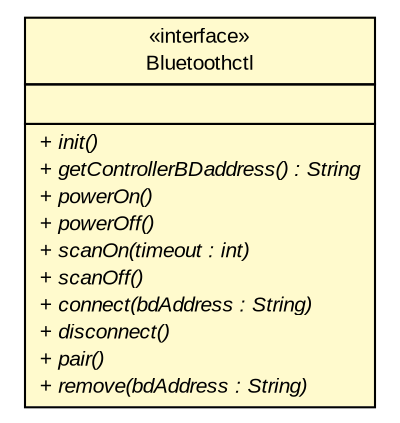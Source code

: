 #!/usr/local/bin/dot
#
# Class diagram 
# Generated by UMLGraph version R5_6 (http://www.umlgraph.org/)
#

digraph G {
	edge [fontname="arial",fontsize=10,labelfontname="arial",labelfontsize=10];
	node [fontname="arial",fontsize=10,shape=plaintext];
	nodesep=0.25;
	ranksep=0.5;
	// de.fhg.fit.biomos.sensorplatform.deprecated.Bluetoothctl
	c60 [label=<<table title="de.fhg.fit.biomos.sensorplatform.deprecated.Bluetoothctl" border="0" cellborder="1" cellspacing="0" cellpadding="2" port="p" bgcolor="lemonChiffon" href="./Bluetoothctl.html">
		<tr><td><table border="0" cellspacing="0" cellpadding="1">
<tr><td align="center" balign="center"> &#171;interface&#187; </td></tr>
<tr><td align="center" balign="center"> Bluetoothctl </td></tr>
		</table></td></tr>
		<tr><td><table border="0" cellspacing="0" cellpadding="1">
<tr><td align="left" balign="left">  </td></tr>
		</table></td></tr>
		<tr><td><table border="0" cellspacing="0" cellpadding="1">
<tr><td align="left" balign="left"><font face="arial italic" point-size="10.0"> + init() </font></td></tr>
<tr><td align="left" balign="left"><font face="arial italic" point-size="10.0"> + getControllerBDaddress() : String </font></td></tr>
<tr><td align="left" balign="left"><font face="arial italic" point-size="10.0"> + powerOn() </font></td></tr>
<tr><td align="left" balign="left"><font face="arial italic" point-size="10.0"> + powerOff() </font></td></tr>
<tr><td align="left" balign="left"><font face="arial italic" point-size="10.0"> + scanOn(timeout : int) </font></td></tr>
<tr><td align="left" balign="left"><font face="arial italic" point-size="10.0"> + scanOff() </font></td></tr>
<tr><td align="left" balign="left"><font face="arial italic" point-size="10.0"> + connect(bdAddress : String) </font></td></tr>
<tr><td align="left" balign="left"><font face="arial italic" point-size="10.0"> + disconnect() </font></td></tr>
<tr><td align="left" balign="left"><font face="arial italic" point-size="10.0"> + pair() </font></td></tr>
<tr><td align="left" balign="left"><font face="arial italic" point-size="10.0"> + remove(bdAddress : String) </font></td></tr>
		</table></td></tr>
		</table>>, URL="./Bluetoothctl.html", fontname="arial", fontcolor="black", fontsize=10.0];
}

